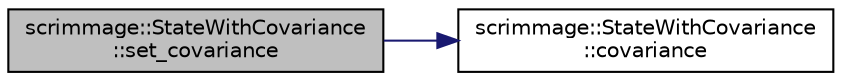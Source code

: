 digraph "scrimmage::StateWithCovariance::set_covariance"
{
 // LATEX_PDF_SIZE
  edge [fontname="Helvetica",fontsize="10",labelfontname="Helvetica",labelfontsize="10"];
  node [fontname="Helvetica",fontsize="10",shape=record];
  rankdir="LR";
  Node1 [label="scrimmage::StateWithCovariance\l::set_covariance",height=0.2,width=0.4,color="black", fillcolor="grey75", style="filled", fontcolor="black",tooltip=" "];
  Node1 -> Node2 [color="midnightblue",fontsize="10",style="solid",fontname="Helvetica"];
  Node2 [label="scrimmage::StateWithCovariance\l::covariance",height=0.2,width=0.4,color="black", fillcolor="white", style="filled",URL="$classscrimmage_1_1StateWithCovariance.html#ae1a8e6d0cc4ead12d1862aa6a52feb8e",tooltip=" "];
}
